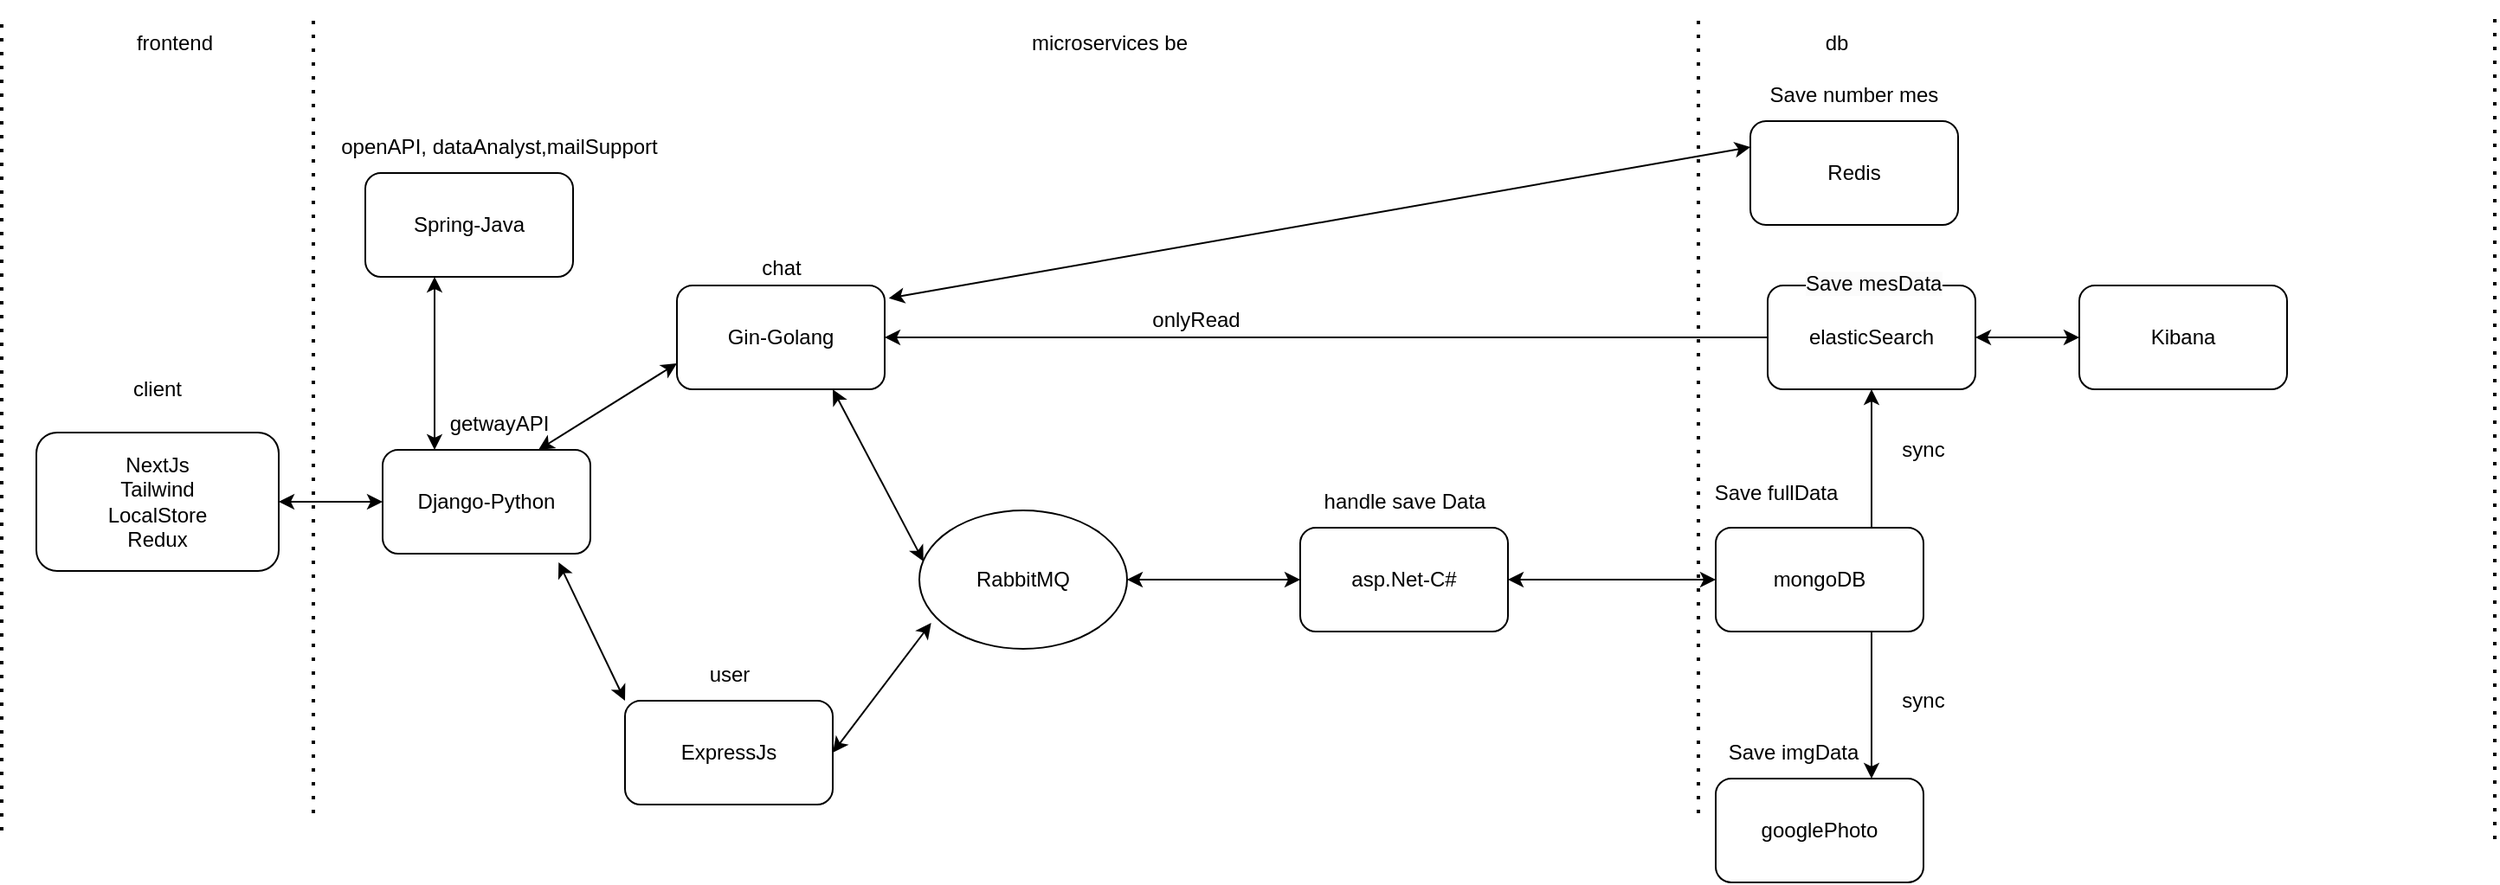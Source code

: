 <mxfile version="20.8.16" type="device"><diagram name="Page-1" id="hcKMCpLDhBw3SDO04NB7"><mxGraphModel dx="1276" dy="1714" grid="1" gridSize="10" guides="1" tooltips="1" connect="1" arrows="1" fold="1" page="1" pageScale="1" pageWidth="850" pageHeight="1100" math="0" shadow="0"><root><mxCell id="0"/><mxCell id="1" parent="0"/><mxCell id="0LAHbsUSv3e3UBN17HPd-1" value="NextJs&lt;br&gt;Tailwind&lt;br&gt;LocalStore&lt;br&gt;Redux" style="rounded=1;whiteSpace=wrap;html=1;" parent="1" vertex="1"><mxGeometry x="80" y="240" width="140" height="80" as="geometry"/></mxCell><mxCell id="0LAHbsUSv3e3UBN17HPd-2" value="frontend" style="text;html=1;strokeColor=none;fillColor=none;align=center;verticalAlign=middle;whiteSpace=wrap;rounded=0;" parent="1" vertex="1"><mxGeometry x="130" width="60" height="30" as="geometry"/></mxCell><mxCell id="0LAHbsUSv3e3UBN17HPd-3" value="microservices be" style="text;html=1;strokeColor=none;fillColor=none;align=center;verticalAlign=middle;whiteSpace=wrap;rounded=0;" parent="1" vertex="1"><mxGeometry x="650" y="-10" width="100" height="50" as="geometry"/></mxCell><mxCell id="0LAHbsUSv3e3UBN17HPd-4" value="Gin-Golang" style="rounded=1;whiteSpace=wrap;html=1;" parent="1" vertex="1"><mxGeometry x="450" y="155" width="120" height="60" as="geometry"/></mxCell><mxCell id="0LAHbsUSv3e3UBN17HPd-5" value="db" style="text;html=1;strokeColor=none;fillColor=none;align=center;verticalAlign=middle;whiteSpace=wrap;rounded=0;" parent="1" vertex="1"><mxGeometry x="1090" width="60" height="30" as="geometry"/></mxCell><mxCell id="0LAHbsUSv3e3UBN17HPd-9" value="ExpressJs" style="rounded=1;whiteSpace=wrap;html=1;" parent="1" vertex="1"><mxGeometry x="420" y="395" width="120" height="60" as="geometry"/></mxCell><mxCell id="0LAHbsUSv3e3UBN17HPd-11" value="mongoDB" style="rounded=1;whiteSpace=wrap;html=1;" parent="1" vertex="1"><mxGeometry x="1050" y="295" width="120" height="60" as="geometry"/></mxCell><mxCell id="0LAHbsUSv3e3UBN17HPd-12" value="Redis" style="rounded=1;whiteSpace=wrap;html=1;" parent="1" vertex="1"><mxGeometry x="1070" y="60" width="120" height="60" as="geometry"/></mxCell><mxCell id="0LAHbsUSv3e3UBN17HPd-13" value="elasticSearch" style="rounded=1;whiteSpace=wrap;html=1;" parent="1" vertex="1"><mxGeometry x="1080" y="155" width="120" height="60" as="geometry"/></mxCell><mxCell id="0LAHbsUSv3e3UBN17HPd-15" value="googlePhoto" style="rounded=1;whiteSpace=wrap;html=1;" parent="1" vertex="1"><mxGeometry x="1050" y="440" width="120" height="60" as="geometry"/></mxCell><mxCell id="0LAHbsUSv3e3UBN17HPd-25" value="" style="endArrow=classic;startArrow=classic;html=1;rounded=0;entryX=0;entryY=0.5;entryDx=0;entryDy=0;exitX=1;exitY=0.5;exitDx=0;exitDy=0;" parent="1" source="0LAHbsUSv3e3UBN17HPd-1" target="YbaYGo7oAKgAxQ0VrytN-21" edge="1"><mxGeometry width="50" height="50" relative="1" as="geometry"><mxPoint x="880" y="340" as="sourcePoint"/><mxPoint x="290" y="280" as="targetPoint"/></mxGeometry></mxCell><mxCell id="0LAHbsUSv3e3UBN17HPd-26" value="" style="endArrow=classic;startArrow=classic;html=1;rounded=0;exitX=0.75;exitY=0;exitDx=0;exitDy=0;entryX=0;entryY=0.75;entryDx=0;entryDy=0;" parent="1" source="YbaYGo7oAKgAxQ0VrytN-21" target="0LAHbsUSv3e3UBN17HPd-4" edge="1"><mxGeometry width="50" height="50" relative="1" as="geometry"><mxPoint x="358.284" y="251.716" as="sourcePoint"/><mxPoint x="690" y="290" as="targetPoint"/></mxGeometry></mxCell><mxCell id="0LAHbsUSv3e3UBN17HPd-27" value="" style="endArrow=classic;startArrow=classic;html=1;rounded=0;exitX=0.847;exitY=1.083;exitDx=0;exitDy=0;entryX=0;entryY=0;entryDx=0;entryDy=0;exitPerimeter=0;" parent="1" source="YbaYGo7oAKgAxQ0VrytN-21" target="0LAHbsUSv3e3UBN17HPd-9" edge="1"><mxGeometry width="50" height="50" relative="1" as="geometry"><mxPoint x="358.284" y="308.284" as="sourcePoint"/><mxPoint x="410" y="225" as="targetPoint"/></mxGeometry></mxCell><mxCell id="0LAHbsUSv3e3UBN17HPd-28" value="" style="endArrow=classic;startArrow=classic;html=1;rounded=0;exitX=0.75;exitY=1;exitDx=0;exitDy=0;entryX=0.02;entryY=0.368;entryDx=0;entryDy=0;entryPerimeter=0;" parent="1" source="0LAHbsUSv3e3UBN17HPd-4" target="YbaYGo7oAKgAxQ0VrytN-4" edge="1"><mxGeometry width="50" height="50" relative="1" as="geometry"><mxPoint x="368.284" y="318.284" as="sourcePoint"/><mxPoint x="670" y="275" as="targetPoint"/></mxGeometry></mxCell><mxCell id="IdS01ltEw4dyqMlFqhzh-1" value="" style="endArrow=classic;startArrow=classic;html=1;rounded=0;exitX=1;exitY=0.5;exitDx=0;exitDy=0;entryX=0.057;entryY=0.813;entryDx=0;entryDy=0;entryPerimeter=0;" parent="1" source="0LAHbsUSv3e3UBN17HPd-9" target="YbaYGo7oAKgAxQ0VrytN-4" edge="1"><mxGeometry width="50" height="50" relative="1" as="geometry"><mxPoint x="530" y="210" as="sourcePoint"/><mxPoint x="650" y="320" as="targetPoint"/></mxGeometry></mxCell><mxCell id="TMNjlTppLY-Sq45zUyRh-1" value="user" style="text;html=1;strokeColor=none;fillColor=none;align=center;verticalAlign=middle;whiteSpace=wrap;rounded=0;" parent="1" vertex="1"><mxGeometry x="422.5" y="365" width="115" height="30" as="geometry"/></mxCell><mxCell id="YbaYGo7oAKgAxQ0VrytN-1" value="chat" style="text;html=1;strokeColor=none;fillColor=none;align=center;verticalAlign=middle;whiteSpace=wrap;rounded=0;" parent="1" vertex="1"><mxGeometry x="452.5" y="130" width="115" height="30" as="geometry"/></mxCell><mxCell id="YbaYGo7oAKgAxQ0VrytN-3" value="" style="endArrow=classic;startArrow=classic;html=1;rounded=0;entryX=0;entryY=0.5;entryDx=0;entryDy=0;exitX=1;exitY=0.5;exitDx=0;exitDy=0;" parent="1" source="YbaYGo7oAKgAxQ0VrytN-5" target="0LAHbsUSv3e3UBN17HPd-11" edge="1"><mxGeometry width="50" height="50" relative="1" as="geometry"><mxPoint x="940" y="295" as="sourcePoint"/><mxPoint x="1010" y="355" as="targetPoint"/></mxGeometry></mxCell><mxCell id="YbaYGo7oAKgAxQ0VrytN-4" value="RabbitMQ" style="ellipse;whiteSpace=wrap;html=1;" parent="1" vertex="1"><mxGeometry x="590" y="285" width="120" height="80" as="geometry"/></mxCell><mxCell id="YbaYGo7oAKgAxQ0VrytN-5" value="asp.Net-C#" style="rounded=1;whiteSpace=wrap;html=1;" parent="1" vertex="1"><mxGeometry x="810" y="295" width="120" height="60" as="geometry"/></mxCell><mxCell id="YbaYGo7oAKgAxQ0VrytN-6" value="" style="endArrow=classic;startArrow=classic;html=1;rounded=0;exitX=1;exitY=0.5;exitDx=0;exitDy=0;entryX=0;entryY=0.5;entryDx=0;entryDy=0;" parent="1" source="YbaYGo7oAKgAxQ0VrytN-4" target="YbaYGo7oAKgAxQ0VrytN-5" edge="1"><mxGeometry width="50" height="50" relative="1" as="geometry"><mxPoint x="620" y="210" as="sourcePoint"/><mxPoint x="670" y="160" as="targetPoint"/></mxGeometry></mxCell><mxCell id="YbaYGo7oAKgAxQ0VrytN-7" value="handle save Data" style="text;html=1;strokeColor=none;fillColor=none;align=center;verticalAlign=middle;whiteSpace=wrap;rounded=0;" parent="1" vertex="1"><mxGeometry x="812.5" y="265" width="115" height="30" as="geometry"/></mxCell><mxCell id="YbaYGo7oAKgAxQ0VrytN-8" value="Save number mes" style="text;html=1;strokeColor=none;fillColor=none;align=center;verticalAlign=middle;whiteSpace=wrap;rounded=0;" parent="1" vertex="1"><mxGeometry x="1080" y="30" width="100" height="30" as="geometry"/></mxCell><mxCell id="YbaYGo7oAKgAxQ0VrytN-9" value="Save imgData" style="text;html=1;strokeColor=none;fillColor=none;align=center;verticalAlign=middle;whiteSpace=wrap;rounded=0;" parent="1" vertex="1"><mxGeometry x="1040" y="410" width="110" height="30" as="geometry"/></mxCell><mxCell id="YbaYGo7oAKgAxQ0VrytN-10" value="Save fullData" style="text;html=1;strokeColor=none;fillColor=none;align=center;verticalAlign=middle;whiteSpace=wrap;rounded=0;" parent="1" vertex="1"><mxGeometry x="1040" y="260" width="90" height="30" as="geometry"/></mxCell><mxCell id="YbaYGo7oAKgAxQ0VrytN-13" value="onlyRead" style="text;html=1;strokeColor=none;fillColor=none;align=center;verticalAlign=middle;whiteSpace=wrap;rounded=0;" parent="1" vertex="1"><mxGeometry x="720" y="160" width="60" height="30" as="geometry"/></mxCell><mxCell id="YbaYGo7oAKgAxQ0VrytN-14" value="" style="endArrow=classic;html=1;rounded=0;exitX=0;exitY=0.5;exitDx=0;exitDy=0;entryX=1;entryY=0.5;entryDx=0;entryDy=0;" parent="1" source="0LAHbsUSv3e3UBN17HPd-13" target="0LAHbsUSv3e3UBN17HPd-4" edge="1"><mxGeometry width="50" height="50" relative="1" as="geometry"><mxPoint x="640" y="300" as="sourcePoint"/><mxPoint x="690" y="250" as="targetPoint"/></mxGeometry></mxCell><mxCell id="YbaYGo7oAKgAxQ0VrytN-15" value="" style="endArrow=classic;html=1;rounded=0;exitX=0.75;exitY=0;exitDx=0;exitDy=0;" parent="1" source="0LAHbsUSv3e3UBN17HPd-11" target="0LAHbsUSv3e3UBN17HPd-13" edge="1"><mxGeometry width="50" height="50" relative="1" as="geometry"><mxPoint x="640" y="300" as="sourcePoint"/><mxPoint x="690" y="250" as="targetPoint"/></mxGeometry></mxCell><mxCell id="YbaYGo7oAKgAxQ0VrytN-16" value="&lt;span style=&quot;color: rgb(0, 0, 0); font-family: Helvetica; font-size: 12px; font-style: normal; font-variant-ligatures: normal; font-variant-caps: normal; font-weight: 400; letter-spacing: normal; orphans: 2; text-align: center; text-indent: 0px; text-transform: none; widows: 2; word-spacing: 0px; -webkit-text-stroke-width: 0px; background-color: rgb(251, 251, 251); text-decoration-thickness: initial; text-decoration-style: initial; text-decoration-color: initial; float: none; display: inline !important;&quot;&gt;Save mesData&lt;/span&gt;" style="text;whiteSpace=wrap;html=1;" parent="1" vertex="1"><mxGeometry x="1100" y="140" width="100" height="40" as="geometry"/></mxCell><mxCell id="YbaYGo7oAKgAxQ0VrytN-20" value="getwayAPI" style="text;html=1;strokeColor=none;fillColor=none;align=center;verticalAlign=middle;whiteSpace=wrap;rounded=0;" parent="1" vertex="1"><mxGeometry x="290" y="220" width="115" height="30" as="geometry"/></mxCell><mxCell id="YbaYGo7oAKgAxQ0VrytN-21" value="Django-Python" style="rounded=1;whiteSpace=wrap;html=1;" parent="1" vertex="1"><mxGeometry x="280" y="250" width="120" height="60" as="geometry"/></mxCell><mxCell id="5vxGy_ciq55eZ-VdCFt8-1" value="client" style="text;html=1;strokeColor=none;fillColor=none;align=center;verticalAlign=middle;whiteSpace=wrap;rounded=0;" parent="1" vertex="1"><mxGeometry x="120" y="200" width="60" height="30" as="geometry"/></mxCell><mxCell id="5vxGy_ciq55eZ-VdCFt8-2" value="" style="endArrow=classic;startArrow=classic;html=1;rounded=0;exitX=0.25;exitY=0;exitDx=0;exitDy=0;" parent="1" source="YbaYGo7oAKgAxQ0VrytN-21" edge="1"><mxGeometry width="50" height="50" relative="1" as="geometry"><mxPoint x="670" y="340" as="sourcePoint"/><mxPoint x="310" y="150" as="targetPoint"/></mxGeometry></mxCell><mxCell id="5vxGy_ciq55eZ-VdCFt8-3" value="Spring-Java" style="rounded=1;whiteSpace=wrap;html=1;" parent="1" vertex="1"><mxGeometry x="270" y="90" width="120" height="60" as="geometry"/></mxCell><mxCell id="5vxGy_ciq55eZ-VdCFt8-4" value="openAPI, dataAnalyst,mailSupport" style="text;html=1;strokeColor=none;fillColor=none;align=center;verticalAlign=middle;whiteSpace=wrap;rounded=0;" parent="1" vertex="1"><mxGeometry x="245" y="60" width="205" height="30" as="geometry"/></mxCell><mxCell id="5vxGy_ciq55eZ-VdCFt8-5" value="" style="endArrow=none;dashed=1;html=1;dashPattern=1 3;strokeWidth=2;rounded=0;" parent="1" edge="1"><mxGeometry width="50" height="50" relative="1" as="geometry"><mxPoint x="240" y="460" as="sourcePoint"/><mxPoint x="240" as="targetPoint"/></mxGeometry></mxCell><mxCell id="5vxGy_ciq55eZ-VdCFt8-6" value="" style="endArrow=none;dashed=1;html=1;dashPattern=1 3;strokeWidth=2;rounded=0;" parent="1" edge="1"><mxGeometry width="50" height="50" relative="1" as="geometry"><mxPoint x="1040" y="460" as="sourcePoint"/><mxPoint x="1040" as="targetPoint"/></mxGeometry></mxCell><mxCell id="5vxGy_ciq55eZ-VdCFt8-7" value="" style="endArrow=none;dashed=1;html=1;dashPattern=1 3;strokeWidth=2;rounded=0;" parent="1" edge="1"><mxGeometry width="50" height="50" relative="1" as="geometry"><mxPoint x="60" y="470" as="sourcePoint"/><mxPoint x="60" as="targetPoint"/></mxGeometry></mxCell><mxCell id="5vxGy_ciq55eZ-VdCFt8-8" value="" style="endArrow=none;dashed=1;html=1;dashPattern=1 3;strokeWidth=2;rounded=0;" parent="1" edge="1"><mxGeometry width="50" height="50" relative="1" as="geometry"><mxPoint x="1500" y="475" as="sourcePoint"/><mxPoint x="1500" y="-5" as="targetPoint"/></mxGeometry></mxCell><mxCell id="OONKKvAkE0XvKaeF9laX-1" value="Kibana" style="whiteSpace=wrap;html=1;rounded=1;" parent="1" vertex="1"><mxGeometry x="1260" y="155" width="120" height="60" as="geometry"/></mxCell><mxCell id="B6l6OjTeLIHN5ZSQ1XV6-4" value="" style="endArrow=classic;startArrow=classic;html=1;rounded=0;exitX=0;exitY=0.5;exitDx=0;exitDy=0;" edge="1" parent="1" source="OONKKvAkE0XvKaeF9laX-1" target="0LAHbsUSv3e3UBN17HPd-13"><mxGeometry width="50" height="50" relative="1" as="geometry"><mxPoint x="790" y="320" as="sourcePoint"/><mxPoint x="840" y="270" as="targetPoint"/></mxGeometry></mxCell><mxCell id="B6l6OjTeLIHN5ZSQ1XV6-5" value="" style="endArrow=classic;startArrow=classic;html=1;rounded=0;exitX=1.02;exitY=0.123;exitDx=0;exitDy=0;exitPerimeter=0;entryX=0;entryY=0.25;entryDx=0;entryDy=0;" edge="1" parent="1" source="0LAHbsUSv3e3UBN17HPd-4" target="0LAHbsUSv3e3UBN17HPd-12"><mxGeometry width="50" height="50" relative="1" as="geometry"><mxPoint x="790" y="320" as="sourcePoint"/><mxPoint x="840" y="270" as="targetPoint"/></mxGeometry></mxCell><mxCell id="B6l6OjTeLIHN5ZSQ1XV6-6" value="" style="endArrow=classic;html=1;rounded=0;exitX=0.75;exitY=1;exitDx=0;exitDy=0;entryX=0.75;entryY=0;entryDx=0;entryDy=0;" edge="1" parent="1" source="0LAHbsUSv3e3UBN17HPd-11" target="0LAHbsUSv3e3UBN17HPd-15"><mxGeometry width="50" height="50" relative="1" as="geometry"><mxPoint x="790" y="320" as="sourcePoint"/><mxPoint x="840" y="270" as="targetPoint"/></mxGeometry></mxCell><mxCell id="B6l6OjTeLIHN5ZSQ1XV6-10" style="edgeStyle=orthogonalEdgeStyle;rounded=0;orthogonalLoop=1;jettySize=auto;html=1;exitX=0.5;exitY=1;exitDx=0;exitDy=0;" edge="1" parent="1" source="YbaYGo7oAKgAxQ0VrytN-20" target="YbaYGo7oAKgAxQ0VrytN-20"><mxGeometry relative="1" as="geometry"/></mxCell><mxCell id="B6l6OjTeLIHN5ZSQ1XV6-12" value="sync" style="text;html=1;strokeColor=none;fillColor=none;align=center;verticalAlign=middle;whiteSpace=wrap;rounded=0;" vertex="1" parent="1"><mxGeometry x="1140" y="235" width="60" height="30" as="geometry"/></mxCell><mxCell id="B6l6OjTeLIHN5ZSQ1XV6-13" value="sync" style="text;html=1;strokeColor=none;fillColor=none;align=center;verticalAlign=middle;whiteSpace=wrap;rounded=0;" vertex="1" parent="1"><mxGeometry x="1140" y="380" width="60" height="30" as="geometry"/></mxCell></root></mxGraphModel></diagram></mxfile>